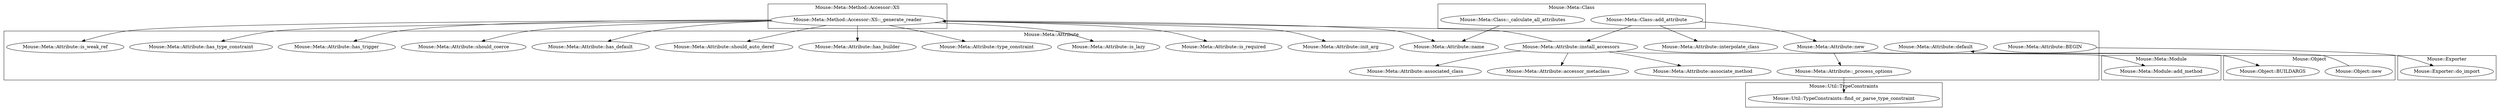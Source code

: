 digraph {
graph [overlap=false]
subgraph cluster_Mouse_Meta_Attribute {
	label="Mouse::Meta::Attribute";
	"Mouse::Meta::Attribute::is_weak_ref";
	"Mouse::Meta::Attribute::init_arg";
	"Mouse::Meta::Attribute::_process_options";
	"Mouse::Meta::Attribute::accessor_metaclass";
	"Mouse::Meta::Attribute::interpolate_class";
	"Mouse::Meta::Attribute::install_accessors";
	"Mouse::Meta::Attribute::new";
	"Mouse::Meta::Attribute::name";
	"Mouse::Meta::Attribute::default";
	"Mouse::Meta::Attribute::associate_method";
	"Mouse::Meta::Attribute::should_auto_deref";
	"Mouse::Meta::Attribute::has_default";
	"Mouse::Meta::Attribute::associated_class";
	"Mouse::Meta::Attribute::should_coerce";
	"Mouse::Meta::Attribute::has_trigger";
	"Mouse::Meta::Attribute::has_type_constraint";
	"Mouse::Meta::Attribute::is_required";
	"Mouse::Meta::Attribute::BEGIN";
	"Mouse::Meta::Attribute::is_lazy";
	"Mouse::Meta::Attribute::type_constraint";
	"Mouse::Meta::Attribute::has_builder";
}
subgraph cluster_Mouse_Meta_Class {
	label="Mouse::Meta::Class";
	"Mouse::Meta::Class::_calculate_all_attributes";
	"Mouse::Meta::Class::add_attribute";
}
subgraph cluster_Mouse_Util_TypeConstraints {
	label="Mouse::Util::TypeConstraints";
	"Mouse::Util::TypeConstraints::find_or_parse_type_constraint";
}
subgraph cluster_Mouse_Exporter {
	label="Mouse::Exporter";
	"Mouse::Exporter::do_import";
}
subgraph cluster_Mouse_Meta_Module {
	label="Mouse::Meta::Module";
	"Mouse::Meta::Module::add_method";
}
subgraph cluster_Mouse_Meta_Method_Accessor_XS {
	label="Mouse::Meta::Method::Accessor::XS";
	"Mouse::Meta::Method::Accessor::XS::_generate_reader";
}
subgraph cluster_Mouse_Object {
	label="Mouse::Object";
	"Mouse::Object::BUILDARGS";
	"Mouse::Object::new";
}
"Mouse::Meta::Class::add_attribute" -> "Mouse::Meta::Attribute::install_accessors";
"Mouse::Meta::Class::add_attribute" -> "Mouse::Meta::Attribute::new";
"Mouse::Meta::Method::Accessor::XS::_generate_reader" -> "Mouse::Meta::Attribute::name";
"Mouse::Meta::Class::_calculate_all_attributes" -> "Mouse::Meta::Attribute::name";
"Mouse::Object::new" -> "Mouse::Meta::Attribute::default";
"Mouse::Meta::Attribute::install_accessors" -> "Mouse::Meta::Attribute::associate_method";
"Mouse::Meta::Method::Accessor::XS::_generate_reader" -> "Mouse::Meta::Attribute::should_auto_deref";
"Mouse::Meta::Method::Accessor::XS::_generate_reader" -> "Mouse::Meta::Attribute::has_default";
"Mouse::Meta::Attribute::install_accessors" -> "Mouse::Meta::Attribute::associated_class";
"Mouse::Meta::Method::Accessor::XS::_generate_reader" -> "Mouse::Meta::Attribute::should_coerce";
"Mouse::Meta::Method::Accessor::XS::_generate_reader" -> "Mouse::Meta::Attribute::has_trigger";
"Mouse::Meta::Method::Accessor::XS::_generate_reader" -> "Mouse::Meta::Attribute::has_type_constraint";
"Mouse::Meta::Method::Accessor::XS::_generate_reader" -> "Mouse::Meta::Attribute::is_required";
"Mouse::Meta::Attribute::BEGIN" -> "Mouse::Exporter::do_import";
"Mouse::Meta::Attribute::install_accessors" -> "Mouse::Meta::Module::add_method";
"Mouse::Meta::Method::Accessor::XS::_generate_reader" -> "Mouse::Meta::Attribute::is_lazy";
"Mouse::Meta::Attribute::new" -> "Mouse::Object::BUILDARGS";
"Mouse::Meta::Method::Accessor::XS::_generate_reader" -> "Mouse::Meta::Attribute::is_weak_ref";
"Mouse::Meta::Method::Accessor::XS::_generate_reader" -> "Mouse::Meta::Attribute::init_arg";
"Mouse::Meta::Attribute::install_accessors" -> "Mouse::Meta::Attribute::accessor_metaclass";
"Mouse::Meta::Attribute::new" -> "Mouse::Meta::Attribute::_process_options";
"Mouse::Meta::Class::add_attribute" -> "Mouse::Meta::Attribute::interpolate_class";
"Mouse::Meta::Attribute::install_accessors" -> "Mouse::Meta::Method::Accessor::XS::_generate_reader";
"Mouse::Meta::Attribute::_process_options" -> "Mouse::Util::TypeConstraints::find_or_parse_type_constraint";
"Mouse::Meta::Method::Accessor::XS::_generate_reader" -> "Mouse::Meta::Attribute::type_constraint";
"Mouse::Meta::Method::Accessor::XS::_generate_reader" -> "Mouse::Meta::Attribute::has_builder";
}

